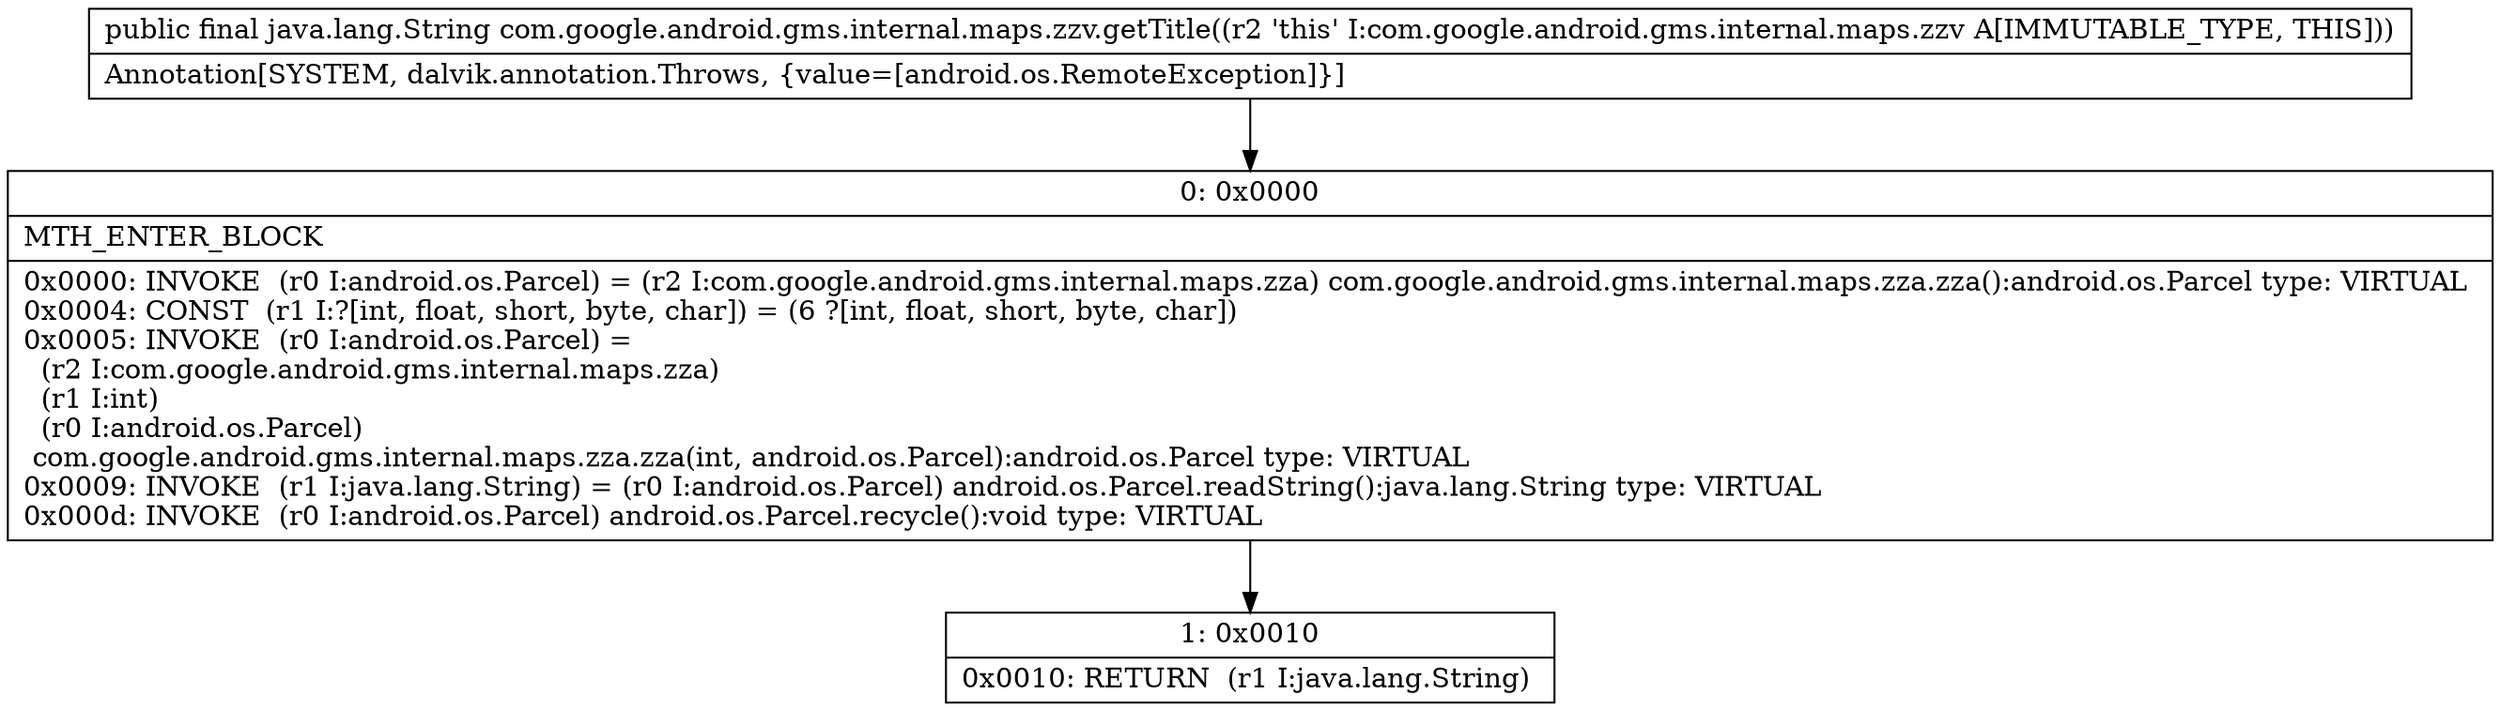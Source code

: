 digraph "CFG forcom.google.android.gms.internal.maps.zzv.getTitle()Ljava\/lang\/String;" {
Node_0 [shape=record,label="{0\:\ 0x0000|MTH_ENTER_BLOCK\l|0x0000: INVOKE  (r0 I:android.os.Parcel) = (r2 I:com.google.android.gms.internal.maps.zza) com.google.android.gms.internal.maps.zza.zza():android.os.Parcel type: VIRTUAL \l0x0004: CONST  (r1 I:?[int, float, short, byte, char]) = (6 ?[int, float, short, byte, char]) \l0x0005: INVOKE  (r0 I:android.os.Parcel) = \l  (r2 I:com.google.android.gms.internal.maps.zza)\l  (r1 I:int)\l  (r0 I:android.os.Parcel)\l com.google.android.gms.internal.maps.zza.zza(int, android.os.Parcel):android.os.Parcel type: VIRTUAL \l0x0009: INVOKE  (r1 I:java.lang.String) = (r0 I:android.os.Parcel) android.os.Parcel.readString():java.lang.String type: VIRTUAL \l0x000d: INVOKE  (r0 I:android.os.Parcel) android.os.Parcel.recycle():void type: VIRTUAL \l}"];
Node_1 [shape=record,label="{1\:\ 0x0010|0x0010: RETURN  (r1 I:java.lang.String) \l}"];
MethodNode[shape=record,label="{public final java.lang.String com.google.android.gms.internal.maps.zzv.getTitle((r2 'this' I:com.google.android.gms.internal.maps.zzv A[IMMUTABLE_TYPE, THIS]))  | Annotation[SYSTEM, dalvik.annotation.Throws, \{value=[android.os.RemoteException]\}]\l}"];
MethodNode -> Node_0;
Node_0 -> Node_1;
}

